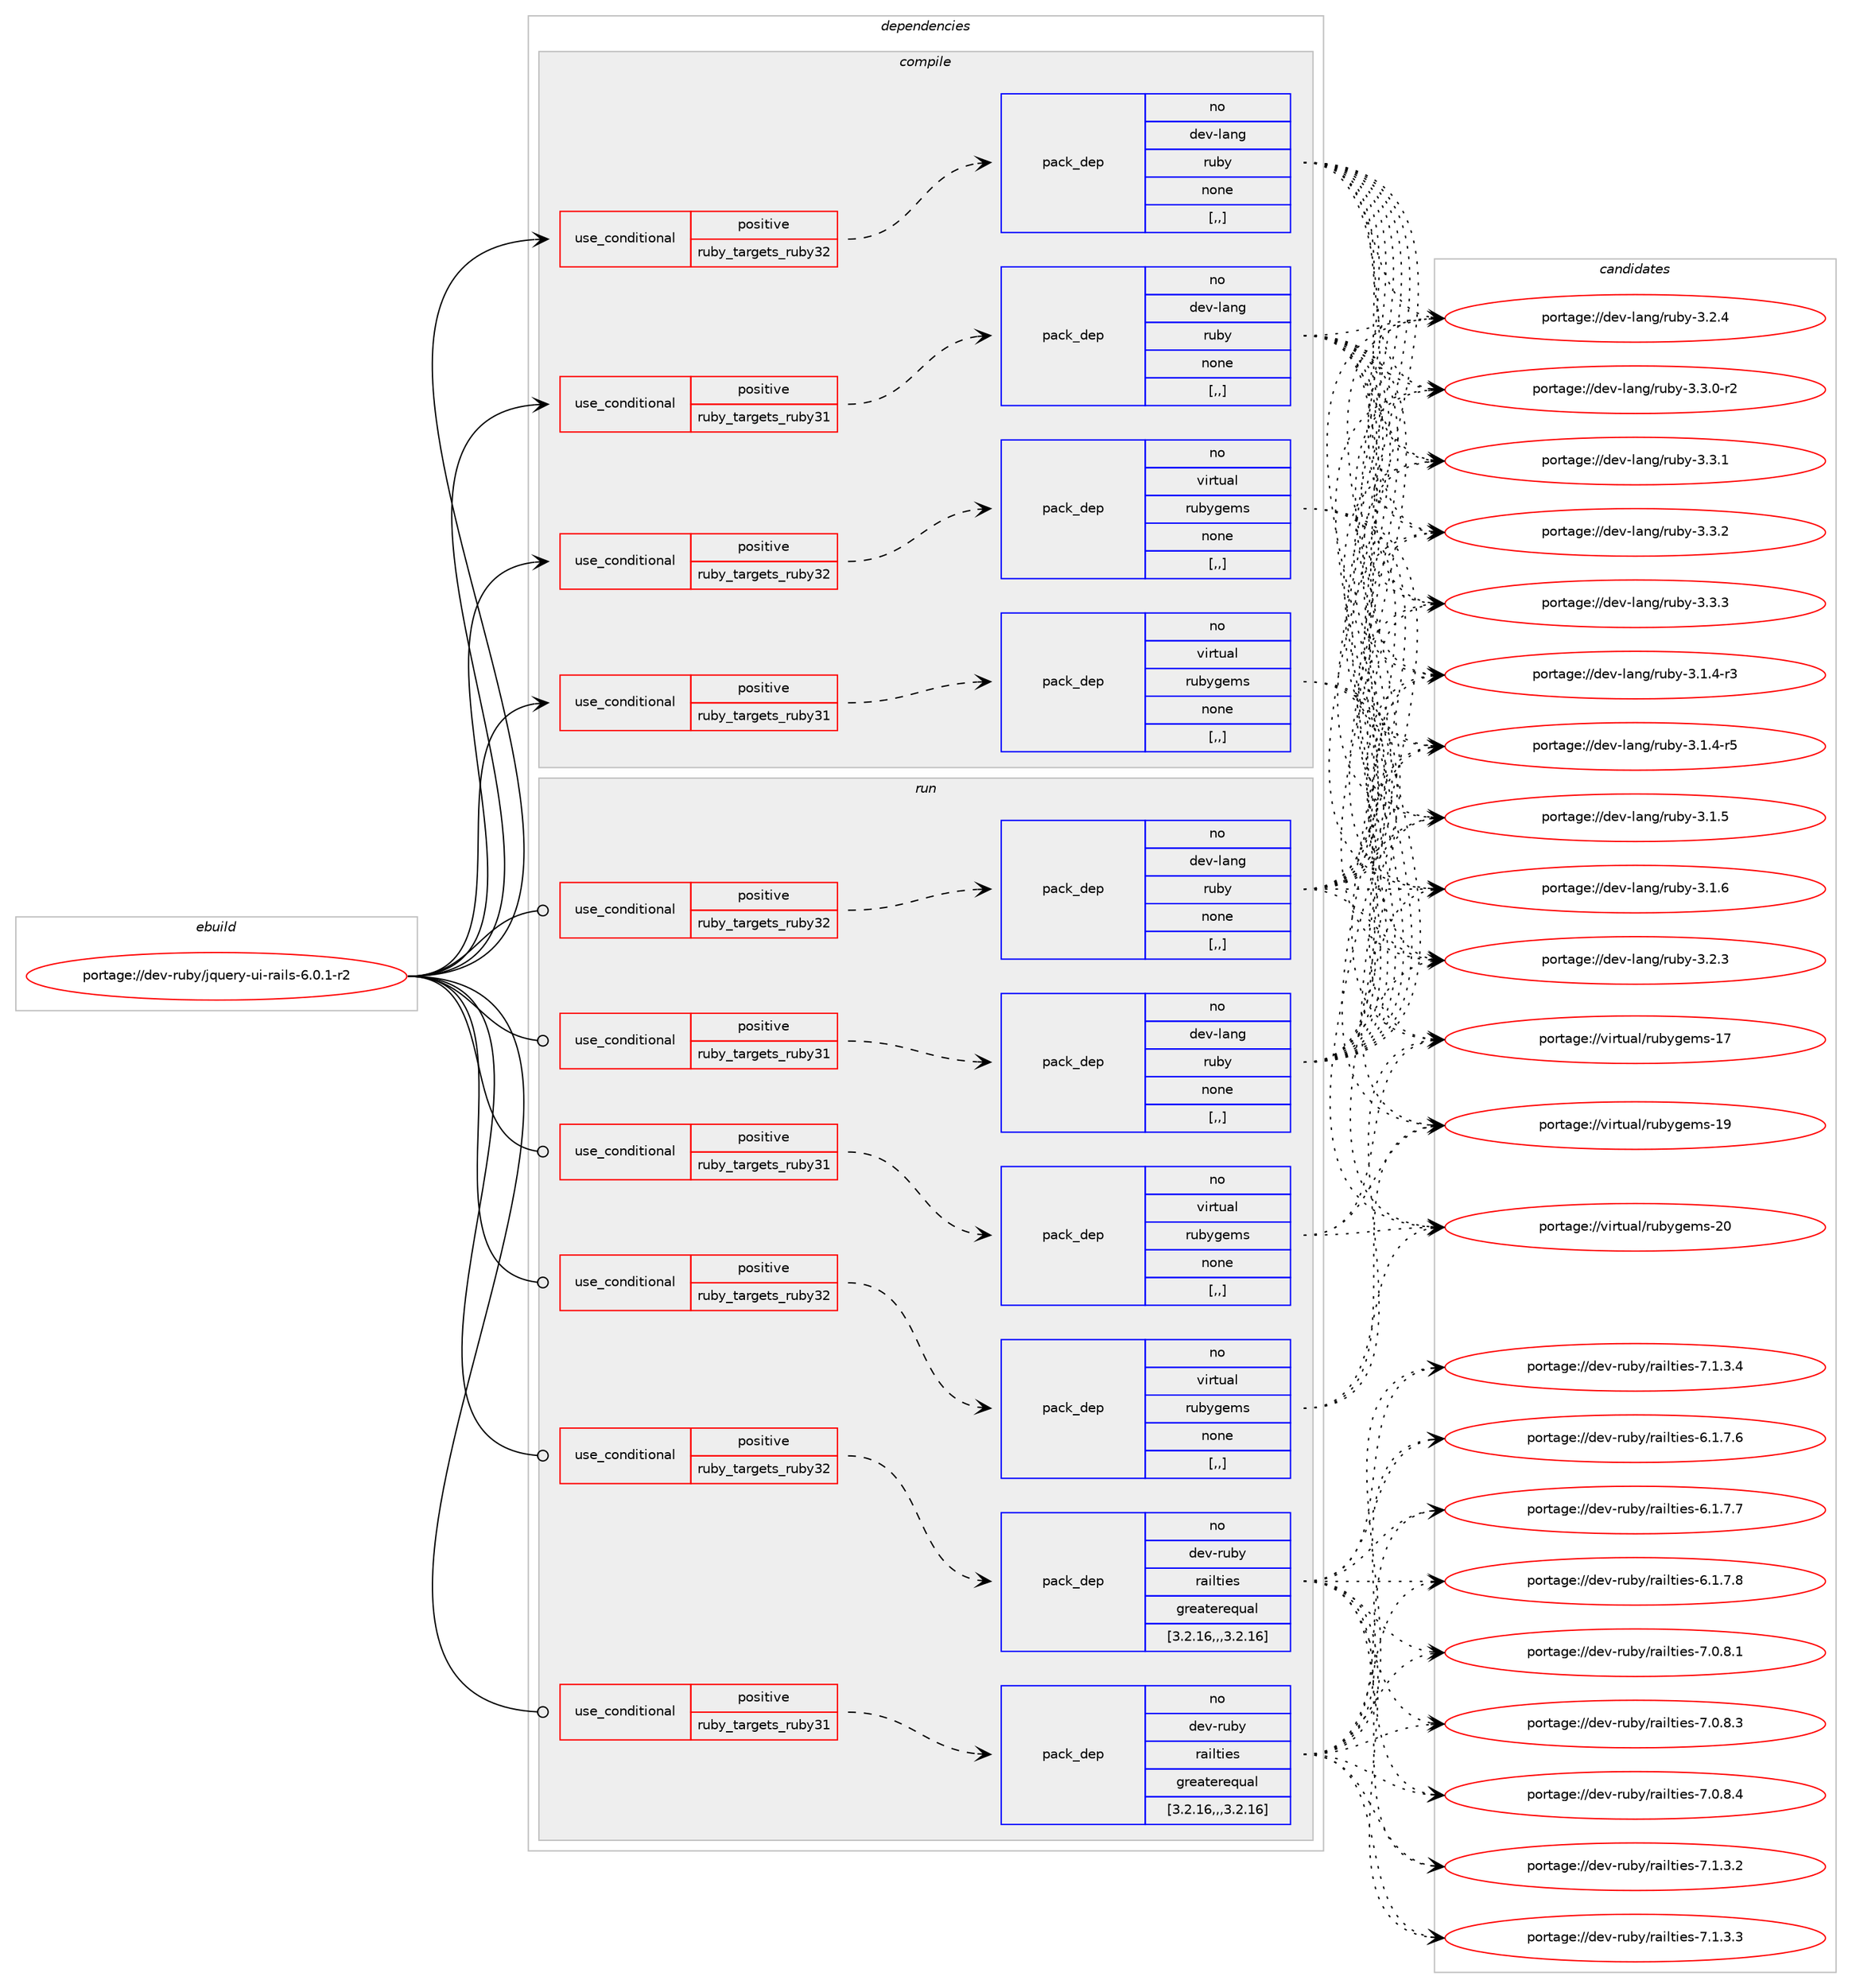 digraph prolog {

# *************
# Graph options
# *************

newrank=true;
concentrate=true;
compound=true;
graph [rankdir=LR,fontname=Helvetica,fontsize=10,ranksep=1.5];#, ranksep=2.5, nodesep=0.2];
edge  [arrowhead=vee];
node  [fontname=Helvetica,fontsize=10];

# **********
# The ebuild
# **********

subgraph cluster_leftcol {
color=gray;
rank=same;
label=<<i>ebuild</i>>;
id [label="portage://dev-ruby/jquery-ui-rails-6.0.1-r2", color=red, width=4, href="../dev-ruby/jquery-ui-rails-6.0.1-r2.svg"];
}

# ****************
# The dependencies
# ****************

subgraph cluster_midcol {
color=gray;
label=<<i>dependencies</i>>;
subgraph cluster_compile {
fillcolor="#eeeeee";
style=filled;
label=<<i>compile</i>>;
subgraph cond48232 {
dependency183673 [label=<<TABLE BORDER="0" CELLBORDER="1" CELLSPACING="0" CELLPADDING="4"><TR><TD ROWSPAN="3" CELLPADDING="10">use_conditional</TD></TR><TR><TD>positive</TD></TR><TR><TD>ruby_targets_ruby31</TD></TR></TABLE>>, shape=none, color=red];
subgraph pack134138 {
dependency183674 [label=<<TABLE BORDER="0" CELLBORDER="1" CELLSPACING="0" CELLPADDING="4" WIDTH="220"><TR><TD ROWSPAN="6" CELLPADDING="30">pack_dep</TD></TR><TR><TD WIDTH="110">no</TD></TR><TR><TD>dev-lang</TD></TR><TR><TD>ruby</TD></TR><TR><TD>none</TD></TR><TR><TD>[,,]</TD></TR></TABLE>>, shape=none, color=blue];
}
dependency183673:e -> dependency183674:w [weight=20,style="dashed",arrowhead="vee"];
}
id:e -> dependency183673:w [weight=20,style="solid",arrowhead="vee"];
subgraph cond48233 {
dependency183675 [label=<<TABLE BORDER="0" CELLBORDER="1" CELLSPACING="0" CELLPADDING="4"><TR><TD ROWSPAN="3" CELLPADDING="10">use_conditional</TD></TR><TR><TD>positive</TD></TR><TR><TD>ruby_targets_ruby31</TD></TR></TABLE>>, shape=none, color=red];
subgraph pack134139 {
dependency183676 [label=<<TABLE BORDER="0" CELLBORDER="1" CELLSPACING="0" CELLPADDING="4" WIDTH="220"><TR><TD ROWSPAN="6" CELLPADDING="30">pack_dep</TD></TR><TR><TD WIDTH="110">no</TD></TR><TR><TD>virtual</TD></TR><TR><TD>rubygems</TD></TR><TR><TD>none</TD></TR><TR><TD>[,,]</TD></TR></TABLE>>, shape=none, color=blue];
}
dependency183675:e -> dependency183676:w [weight=20,style="dashed",arrowhead="vee"];
}
id:e -> dependency183675:w [weight=20,style="solid",arrowhead="vee"];
subgraph cond48234 {
dependency183677 [label=<<TABLE BORDER="0" CELLBORDER="1" CELLSPACING="0" CELLPADDING="4"><TR><TD ROWSPAN="3" CELLPADDING="10">use_conditional</TD></TR><TR><TD>positive</TD></TR><TR><TD>ruby_targets_ruby32</TD></TR></TABLE>>, shape=none, color=red];
subgraph pack134140 {
dependency183678 [label=<<TABLE BORDER="0" CELLBORDER="1" CELLSPACING="0" CELLPADDING="4" WIDTH="220"><TR><TD ROWSPAN="6" CELLPADDING="30">pack_dep</TD></TR><TR><TD WIDTH="110">no</TD></TR><TR><TD>dev-lang</TD></TR><TR><TD>ruby</TD></TR><TR><TD>none</TD></TR><TR><TD>[,,]</TD></TR></TABLE>>, shape=none, color=blue];
}
dependency183677:e -> dependency183678:w [weight=20,style="dashed",arrowhead="vee"];
}
id:e -> dependency183677:w [weight=20,style="solid",arrowhead="vee"];
subgraph cond48235 {
dependency183679 [label=<<TABLE BORDER="0" CELLBORDER="1" CELLSPACING="0" CELLPADDING="4"><TR><TD ROWSPAN="3" CELLPADDING="10">use_conditional</TD></TR><TR><TD>positive</TD></TR><TR><TD>ruby_targets_ruby32</TD></TR></TABLE>>, shape=none, color=red];
subgraph pack134141 {
dependency183680 [label=<<TABLE BORDER="0" CELLBORDER="1" CELLSPACING="0" CELLPADDING="4" WIDTH="220"><TR><TD ROWSPAN="6" CELLPADDING="30">pack_dep</TD></TR><TR><TD WIDTH="110">no</TD></TR><TR><TD>virtual</TD></TR><TR><TD>rubygems</TD></TR><TR><TD>none</TD></TR><TR><TD>[,,]</TD></TR></TABLE>>, shape=none, color=blue];
}
dependency183679:e -> dependency183680:w [weight=20,style="dashed",arrowhead="vee"];
}
id:e -> dependency183679:w [weight=20,style="solid",arrowhead="vee"];
}
subgraph cluster_compileandrun {
fillcolor="#eeeeee";
style=filled;
label=<<i>compile and run</i>>;
}
subgraph cluster_run {
fillcolor="#eeeeee";
style=filled;
label=<<i>run</i>>;
subgraph cond48236 {
dependency183681 [label=<<TABLE BORDER="0" CELLBORDER="1" CELLSPACING="0" CELLPADDING="4"><TR><TD ROWSPAN="3" CELLPADDING="10">use_conditional</TD></TR><TR><TD>positive</TD></TR><TR><TD>ruby_targets_ruby31</TD></TR></TABLE>>, shape=none, color=red];
subgraph pack134142 {
dependency183682 [label=<<TABLE BORDER="0" CELLBORDER="1" CELLSPACING="0" CELLPADDING="4" WIDTH="220"><TR><TD ROWSPAN="6" CELLPADDING="30">pack_dep</TD></TR><TR><TD WIDTH="110">no</TD></TR><TR><TD>dev-lang</TD></TR><TR><TD>ruby</TD></TR><TR><TD>none</TD></TR><TR><TD>[,,]</TD></TR></TABLE>>, shape=none, color=blue];
}
dependency183681:e -> dependency183682:w [weight=20,style="dashed",arrowhead="vee"];
}
id:e -> dependency183681:w [weight=20,style="solid",arrowhead="odot"];
subgraph cond48237 {
dependency183683 [label=<<TABLE BORDER="0" CELLBORDER="1" CELLSPACING="0" CELLPADDING="4"><TR><TD ROWSPAN="3" CELLPADDING="10">use_conditional</TD></TR><TR><TD>positive</TD></TR><TR><TD>ruby_targets_ruby31</TD></TR></TABLE>>, shape=none, color=red];
subgraph pack134143 {
dependency183684 [label=<<TABLE BORDER="0" CELLBORDER="1" CELLSPACING="0" CELLPADDING="4" WIDTH="220"><TR><TD ROWSPAN="6" CELLPADDING="30">pack_dep</TD></TR><TR><TD WIDTH="110">no</TD></TR><TR><TD>dev-ruby</TD></TR><TR><TD>railties</TD></TR><TR><TD>greaterequal</TD></TR><TR><TD>[3.2.16,,,3.2.16]</TD></TR></TABLE>>, shape=none, color=blue];
}
dependency183683:e -> dependency183684:w [weight=20,style="dashed",arrowhead="vee"];
}
id:e -> dependency183683:w [weight=20,style="solid",arrowhead="odot"];
subgraph cond48238 {
dependency183685 [label=<<TABLE BORDER="0" CELLBORDER="1" CELLSPACING="0" CELLPADDING="4"><TR><TD ROWSPAN="3" CELLPADDING="10">use_conditional</TD></TR><TR><TD>positive</TD></TR><TR><TD>ruby_targets_ruby31</TD></TR></TABLE>>, shape=none, color=red];
subgraph pack134144 {
dependency183686 [label=<<TABLE BORDER="0" CELLBORDER="1" CELLSPACING="0" CELLPADDING="4" WIDTH="220"><TR><TD ROWSPAN="6" CELLPADDING="30">pack_dep</TD></TR><TR><TD WIDTH="110">no</TD></TR><TR><TD>virtual</TD></TR><TR><TD>rubygems</TD></TR><TR><TD>none</TD></TR><TR><TD>[,,]</TD></TR></TABLE>>, shape=none, color=blue];
}
dependency183685:e -> dependency183686:w [weight=20,style="dashed",arrowhead="vee"];
}
id:e -> dependency183685:w [weight=20,style="solid",arrowhead="odot"];
subgraph cond48239 {
dependency183687 [label=<<TABLE BORDER="0" CELLBORDER="1" CELLSPACING="0" CELLPADDING="4"><TR><TD ROWSPAN="3" CELLPADDING="10">use_conditional</TD></TR><TR><TD>positive</TD></TR><TR><TD>ruby_targets_ruby32</TD></TR></TABLE>>, shape=none, color=red];
subgraph pack134145 {
dependency183688 [label=<<TABLE BORDER="0" CELLBORDER="1" CELLSPACING="0" CELLPADDING="4" WIDTH="220"><TR><TD ROWSPAN="6" CELLPADDING="30">pack_dep</TD></TR><TR><TD WIDTH="110">no</TD></TR><TR><TD>dev-lang</TD></TR><TR><TD>ruby</TD></TR><TR><TD>none</TD></TR><TR><TD>[,,]</TD></TR></TABLE>>, shape=none, color=blue];
}
dependency183687:e -> dependency183688:w [weight=20,style="dashed",arrowhead="vee"];
}
id:e -> dependency183687:w [weight=20,style="solid",arrowhead="odot"];
subgraph cond48240 {
dependency183689 [label=<<TABLE BORDER="0" CELLBORDER="1" CELLSPACING="0" CELLPADDING="4"><TR><TD ROWSPAN="3" CELLPADDING="10">use_conditional</TD></TR><TR><TD>positive</TD></TR><TR><TD>ruby_targets_ruby32</TD></TR></TABLE>>, shape=none, color=red];
subgraph pack134146 {
dependency183690 [label=<<TABLE BORDER="0" CELLBORDER="1" CELLSPACING="0" CELLPADDING="4" WIDTH="220"><TR><TD ROWSPAN="6" CELLPADDING="30">pack_dep</TD></TR><TR><TD WIDTH="110">no</TD></TR><TR><TD>dev-ruby</TD></TR><TR><TD>railties</TD></TR><TR><TD>greaterequal</TD></TR><TR><TD>[3.2.16,,,3.2.16]</TD></TR></TABLE>>, shape=none, color=blue];
}
dependency183689:e -> dependency183690:w [weight=20,style="dashed",arrowhead="vee"];
}
id:e -> dependency183689:w [weight=20,style="solid",arrowhead="odot"];
subgraph cond48241 {
dependency183691 [label=<<TABLE BORDER="0" CELLBORDER="1" CELLSPACING="0" CELLPADDING="4"><TR><TD ROWSPAN="3" CELLPADDING="10">use_conditional</TD></TR><TR><TD>positive</TD></TR><TR><TD>ruby_targets_ruby32</TD></TR></TABLE>>, shape=none, color=red];
subgraph pack134147 {
dependency183692 [label=<<TABLE BORDER="0" CELLBORDER="1" CELLSPACING="0" CELLPADDING="4" WIDTH="220"><TR><TD ROWSPAN="6" CELLPADDING="30">pack_dep</TD></TR><TR><TD WIDTH="110">no</TD></TR><TR><TD>virtual</TD></TR><TR><TD>rubygems</TD></TR><TR><TD>none</TD></TR><TR><TD>[,,]</TD></TR></TABLE>>, shape=none, color=blue];
}
dependency183691:e -> dependency183692:w [weight=20,style="dashed",arrowhead="vee"];
}
id:e -> dependency183691:w [weight=20,style="solid",arrowhead="odot"];
}
}

# **************
# The candidates
# **************

subgraph cluster_choices {
rank=same;
color=gray;
label=<<i>candidates</i>>;

subgraph choice134138 {
color=black;
nodesep=1;
choice100101118451089711010347114117981214551464946524511451 [label="portage://dev-lang/ruby-3.1.4-r3", color=red, width=4,href="../dev-lang/ruby-3.1.4-r3.svg"];
choice100101118451089711010347114117981214551464946524511453 [label="portage://dev-lang/ruby-3.1.4-r5", color=red, width=4,href="../dev-lang/ruby-3.1.4-r5.svg"];
choice10010111845108971101034711411798121455146494653 [label="portage://dev-lang/ruby-3.1.5", color=red, width=4,href="../dev-lang/ruby-3.1.5.svg"];
choice10010111845108971101034711411798121455146494654 [label="portage://dev-lang/ruby-3.1.6", color=red, width=4,href="../dev-lang/ruby-3.1.6.svg"];
choice10010111845108971101034711411798121455146504651 [label="portage://dev-lang/ruby-3.2.3", color=red, width=4,href="../dev-lang/ruby-3.2.3.svg"];
choice10010111845108971101034711411798121455146504652 [label="portage://dev-lang/ruby-3.2.4", color=red, width=4,href="../dev-lang/ruby-3.2.4.svg"];
choice100101118451089711010347114117981214551465146484511450 [label="portage://dev-lang/ruby-3.3.0-r2", color=red, width=4,href="../dev-lang/ruby-3.3.0-r2.svg"];
choice10010111845108971101034711411798121455146514649 [label="portage://dev-lang/ruby-3.3.1", color=red, width=4,href="../dev-lang/ruby-3.3.1.svg"];
choice10010111845108971101034711411798121455146514650 [label="portage://dev-lang/ruby-3.3.2", color=red, width=4,href="../dev-lang/ruby-3.3.2.svg"];
choice10010111845108971101034711411798121455146514651 [label="portage://dev-lang/ruby-3.3.3", color=red, width=4,href="../dev-lang/ruby-3.3.3.svg"];
dependency183674:e -> choice100101118451089711010347114117981214551464946524511451:w [style=dotted,weight="100"];
dependency183674:e -> choice100101118451089711010347114117981214551464946524511453:w [style=dotted,weight="100"];
dependency183674:e -> choice10010111845108971101034711411798121455146494653:w [style=dotted,weight="100"];
dependency183674:e -> choice10010111845108971101034711411798121455146494654:w [style=dotted,weight="100"];
dependency183674:e -> choice10010111845108971101034711411798121455146504651:w [style=dotted,weight="100"];
dependency183674:e -> choice10010111845108971101034711411798121455146504652:w [style=dotted,weight="100"];
dependency183674:e -> choice100101118451089711010347114117981214551465146484511450:w [style=dotted,weight="100"];
dependency183674:e -> choice10010111845108971101034711411798121455146514649:w [style=dotted,weight="100"];
dependency183674:e -> choice10010111845108971101034711411798121455146514650:w [style=dotted,weight="100"];
dependency183674:e -> choice10010111845108971101034711411798121455146514651:w [style=dotted,weight="100"];
}
subgraph choice134139 {
color=black;
nodesep=1;
choice118105114116117971084711411798121103101109115454955 [label="portage://virtual/rubygems-17", color=red, width=4,href="../virtual/rubygems-17.svg"];
choice118105114116117971084711411798121103101109115454957 [label="portage://virtual/rubygems-19", color=red, width=4,href="../virtual/rubygems-19.svg"];
choice118105114116117971084711411798121103101109115455048 [label="portage://virtual/rubygems-20", color=red, width=4,href="../virtual/rubygems-20.svg"];
dependency183676:e -> choice118105114116117971084711411798121103101109115454955:w [style=dotted,weight="100"];
dependency183676:e -> choice118105114116117971084711411798121103101109115454957:w [style=dotted,weight="100"];
dependency183676:e -> choice118105114116117971084711411798121103101109115455048:w [style=dotted,weight="100"];
}
subgraph choice134140 {
color=black;
nodesep=1;
choice100101118451089711010347114117981214551464946524511451 [label="portage://dev-lang/ruby-3.1.4-r3", color=red, width=4,href="../dev-lang/ruby-3.1.4-r3.svg"];
choice100101118451089711010347114117981214551464946524511453 [label="portage://dev-lang/ruby-3.1.4-r5", color=red, width=4,href="../dev-lang/ruby-3.1.4-r5.svg"];
choice10010111845108971101034711411798121455146494653 [label="portage://dev-lang/ruby-3.1.5", color=red, width=4,href="../dev-lang/ruby-3.1.5.svg"];
choice10010111845108971101034711411798121455146494654 [label="portage://dev-lang/ruby-3.1.6", color=red, width=4,href="../dev-lang/ruby-3.1.6.svg"];
choice10010111845108971101034711411798121455146504651 [label="portage://dev-lang/ruby-3.2.3", color=red, width=4,href="../dev-lang/ruby-3.2.3.svg"];
choice10010111845108971101034711411798121455146504652 [label="portage://dev-lang/ruby-3.2.4", color=red, width=4,href="../dev-lang/ruby-3.2.4.svg"];
choice100101118451089711010347114117981214551465146484511450 [label="portage://dev-lang/ruby-3.3.0-r2", color=red, width=4,href="../dev-lang/ruby-3.3.0-r2.svg"];
choice10010111845108971101034711411798121455146514649 [label="portage://dev-lang/ruby-3.3.1", color=red, width=4,href="../dev-lang/ruby-3.3.1.svg"];
choice10010111845108971101034711411798121455146514650 [label="portage://dev-lang/ruby-3.3.2", color=red, width=4,href="../dev-lang/ruby-3.3.2.svg"];
choice10010111845108971101034711411798121455146514651 [label="portage://dev-lang/ruby-3.3.3", color=red, width=4,href="../dev-lang/ruby-3.3.3.svg"];
dependency183678:e -> choice100101118451089711010347114117981214551464946524511451:w [style=dotted,weight="100"];
dependency183678:e -> choice100101118451089711010347114117981214551464946524511453:w [style=dotted,weight="100"];
dependency183678:e -> choice10010111845108971101034711411798121455146494653:w [style=dotted,weight="100"];
dependency183678:e -> choice10010111845108971101034711411798121455146494654:w [style=dotted,weight="100"];
dependency183678:e -> choice10010111845108971101034711411798121455146504651:w [style=dotted,weight="100"];
dependency183678:e -> choice10010111845108971101034711411798121455146504652:w [style=dotted,weight="100"];
dependency183678:e -> choice100101118451089711010347114117981214551465146484511450:w [style=dotted,weight="100"];
dependency183678:e -> choice10010111845108971101034711411798121455146514649:w [style=dotted,weight="100"];
dependency183678:e -> choice10010111845108971101034711411798121455146514650:w [style=dotted,weight="100"];
dependency183678:e -> choice10010111845108971101034711411798121455146514651:w [style=dotted,weight="100"];
}
subgraph choice134141 {
color=black;
nodesep=1;
choice118105114116117971084711411798121103101109115454955 [label="portage://virtual/rubygems-17", color=red, width=4,href="../virtual/rubygems-17.svg"];
choice118105114116117971084711411798121103101109115454957 [label="portage://virtual/rubygems-19", color=red, width=4,href="../virtual/rubygems-19.svg"];
choice118105114116117971084711411798121103101109115455048 [label="portage://virtual/rubygems-20", color=red, width=4,href="../virtual/rubygems-20.svg"];
dependency183680:e -> choice118105114116117971084711411798121103101109115454955:w [style=dotted,weight="100"];
dependency183680:e -> choice118105114116117971084711411798121103101109115454957:w [style=dotted,weight="100"];
dependency183680:e -> choice118105114116117971084711411798121103101109115455048:w [style=dotted,weight="100"];
}
subgraph choice134142 {
color=black;
nodesep=1;
choice100101118451089711010347114117981214551464946524511451 [label="portage://dev-lang/ruby-3.1.4-r3", color=red, width=4,href="../dev-lang/ruby-3.1.4-r3.svg"];
choice100101118451089711010347114117981214551464946524511453 [label="portage://dev-lang/ruby-3.1.4-r5", color=red, width=4,href="../dev-lang/ruby-3.1.4-r5.svg"];
choice10010111845108971101034711411798121455146494653 [label="portage://dev-lang/ruby-3.1.5", color=red, width=4,href="../dev-lang/ruby-3.1.5.svg"];
choice10010111845108971101034711411798121455146494654 [label="portage://dev-lang/ruby-3.1.6", color=red, width=4,href="../dev-lang/ruby-3.1.6.svg"];
choice10010111845108971101034711411798121455146504651 [label="portage://dev-lang/ruby-3.2.3", color=red, width=4,href="../dev-lang/ruby-3.2.3.svg"];
choice10010111845108971101034711411798121455146504652 [label="portage://dev-lang/ruby-3.2.4", color=red, width=4,href="../dev-lang/ruby-3.2.4.svg"];
choice100101118451089711010347114117981214551465146484511450 [label="portage://dev-lang/ruby-3.3.0-r2", color=red, width=4,href="../dev-lang/ruby-3.3.0-r2.svg"];
choice10010111845108971101034711411798121455146514649 [label="portage://dev-lang/ruby-3.3.1", color=red, width=4,href="../dev-lang/ruby-3.3.1.svg"];
choice10010111845108971101034711411798121455146514650 [label="portage://dev-lang/ruby-3.3.2", color=red, width=4,href="../dev-lang/ruby-3.3.2.svg"];
choice10010111845108971101034711411798121455146514651 [label="portage://dev-lang/ruby-3.3.3", color=red, width=4,href="../dev-lang/ruby-3.3.3.svg"];
dependency183682:e -> choice100101118451089711010347114117981214551464946524511451:w [style=dotted,weight="100"];
dependency183682:e -> choice100101118451089711010347114117981214551464946524511453:w [style=dotted,weight="100"];
dependency183682:e -> choice10010111845108971101034711411798121455146494653:w [style=dotted,weight="100"];
dependency183682:e -> choice10010111845108971101034711411798121455146494654:w [style=dotted,weight="100"];
dependency183682:e -> choice10010111845108971101034711411798121455146504651:w [style=dotted,weight="100"];
dependency183682:e -> choice10010111845108971101034711411798121455146504652:w [style=dotted,weight="100"];
dependency183682:e -> choice100101118451089711010347114117981214551465146484511450:w [style=dotted,weight="100"];
dependency183682:e -> choice10010111845108971101034711411798121455146514649:w [style=dotted,weight="100"];
dependency183682:e -> choice10010111845108971101034711411798121455146514650:w [style=dotted,weight="100"];
dependency183682:e -> choice10010111845108971101034711411798121455146514651:w [style=dotted,weight="100"];
}
subgraph choice134143 {
color=black;
nodesep=1;
choice100101118451141179812147114971051081161051011154554464946554654 [label="portage://dev-ruby/railties-6.1.7.6", color=red, width=4,href="../dev-ruby/railties-6.1.7.6.svg"];
choice100101118451141179812147114971051081161051011154554464946554655 [label="portage://dev-ruby/railties-6.1.7.7", color=red, width=4,href="../dev-ruby/railties-6.1.7.7.svg"];
choice100101118451141179812147114971051081161051011154554464946554656 [label="portage://dev-ruby/railties-6.1.7.8", color=red, width=4,href="../dev-ruby/railties-6.1.7.8.svg"];
choice100101118451141179812147114971051081161051011154555464846564649 [label="portage://dev-ruby/railties-7.0.8.1", color=red, width=4,href="../dev-ruby/railties-7.0.8.1.svg"];
choice100101118451141179812147114971051081161051011154555464846564651 [label="portage://dev-ruby/railties-7.0.8.3", color=red, width=4,href="../dev-ruby/railties-7.0.8.3.svg"];
choice100101118451141179812147114971051081161051011154555464846564652 [label="portage://dev-ruby/railties-7.0.8.4", color=red, width=4,href="../dev-ruby/railties-7.0.8.4.svg"];
choice100101118451141179812147114971051081161051011154555464946514650 [label="portage://dev-ruby/railties-7.1.3.2", color=red, width=4,href="../dev-ruby/railties-7.1.3.2.svg"];
choice100101118451141179812147114971051081161051011154555464946514651 [label="portage://dev-ruby/railties-7.1.3.3", color=red, width=4,href="../dev-ruby/railties-7.1.3.3.svg"];
choice100101118451141179812147114971051081161051011154555464946514652 [label="portage://dev-ruby/railties-7.1.3.4", color=red, width=4,href="../dev-ruby/railties-7.1.3.4.svg"];
dependency183684:e -> choice100101118451141179812147114971051081161051011154554464946554654:w [style=dotted,weight="100"];
dependency183684:e -> choice100101118451141179812147114971051081161051011154554464946554655:w [style=dotted,weight="100"];
dependency183684:e -> choice100101118451141179812147114971051081161051011154554464946554656:w [style=dotted,weight="100"];
dependency183684:e -> choice100101118451141179812147114971051081161051011154555464846564649:w [style=dotted,weight="100"];
dependency183684:e -> choice100101118451141179812147114971051081161051011154555464846564651:w [style=dotted,weight="100"];
dependency183684:e -> choice100101118451141179812147114971051081161051011154555464846564652:w [style=dotted,weight="100"];
dependency183684:e -> choice100101118451141179812147114971051081161051011154555464946514650:w [style=dotted,weight="100"];
dependency183684:e -> choice100101118451141179812147114971051081161051011154555464946514651:w [style=dotted,weight="100"];
dependency183684:e -> choice100101118451141179812147114971051081161051011154555464946514652:w [style=dotted,weight="100"];
}
subgraph choice134144 {
color=black;
nodesep=1;
choice118105114116117971084711411798121103101109115454955 [label="portage://virtual/rubygems-17", color=red, width=4,href="../virtual/rubygems-17.svg"];
choice118105114116117971084711411798121103101109115454957 [label="portage://virtual/rubygems-19", color=red, width=4,href="../virtual/rubygems-19.svg"];
choice118105114116117971084711411798121103101109115455048 [label="portage://virtual/rubygems-20", color=red, width=4,href="../virtual/rubygems-20.svg"];
dependency183686:e -> choice118105114116117971084711411798121103101109115454955:w [style=dotted,weight="100"];
dependency183686:e -> choice118105114116117971084711411798121103101109115454957:w [style=dotted,weight="100"];
dependency183686:e -> choice118105114116117971084711411798121103101109115455048:w [style=dotted,weight="100"];
}
subgraph choice134145 {
color=black;
nodesep=1;
choice100101118451089711010347114117981214551464946524511451 [label="portage://dev-lang/ruby-3.1.4-r3", color=red, width=4,href="../dev-lang/ruby-3.1.4-r3.svg"];
choice100101118451089711010347114117981214551464946524511453 [label="portage://dev-lang/ruby-3.1.4-r5", color=red, width=4,href="../dev-lang/ruby-3.1.4-r5.svg"];
choice10010111845108971101034711411798121455146494653 [label="portage://dev-lang/ruby-3.1.5", color=red, width=4,href="../dev-lang/ruby-3.1.5.svg"];
choice10010111845108971101034711411798121455146494654 [label="portage://dev-lang/ruby-3.1.6", color=red, width=4,href="../dev-lang/ruby-3.1.6.svg"];
choice10010111845108971101034711411798121455146504651 [label="portage://dev-lang/ruby-3.2.3", color=red, width=4,href="../dev-lang/ruby-3.2.3.svg"];
choice10010111845108971101034711411798121455146504652 [label="portage://dev-lang/ruby-3.2.4", color=red, width=4,href="../dev-lang/ruby-3.2.4.svg"];
choice100101118451089711010347114117981214551465146484511450 [label="portage://dev-lang/ruby-3.3.0-r2", color=red, width=4,href="../dev-lang/ruby-3.3.0-r2.svg"];
choice10010111845108971101034711411798121455146514649 [label="portage://dev-lang/ruby-3.3.1", color=red, width=4,href="../dev-lang/ruby-3.3.1.svg"];
choice10010111845108971101034711411798121455146514650 [label="portage://dev-lang/ruby-3.3.2", color=red, width=4,href="../dev-lang/ruby-3.3.2.svg"];
choice10010111845108971101034711411798121455146514651 [label="portage://dev-lang/ruby-3.3.3", color=red, width=4,href="../dev-lang/ruby-3.3.3.svg"];
dependency183688:e -> choice100101118451089711010347114117981214551464946524511451:w [style=dotted,weight="100"];
dependency183688:e -> choice100101118451089711010347114117981214551464946524511453:w [style=dotted,weight="100"];
dependency183688:e -> choice10010111845108971101034711411798121455146494653:w [style=dotted,weight="100"];
dependency183688:e -> choice10010111845108971101034711411798121455146494654:w [style=dotted,weight="100"];
dependency183688:e -> choice10010111845108971101034711411798121455146504651:w [style=dotted,weight="100"];
dependency183688:e -> choice10010111845108971101034711411798121455146504652:w [style=dotted,weight="100"];
dependency183688:e -> choice100101118451089711010347114117981214551465146484511450:w [style=dotted,weight="100"];
dependency183688:e -> choice10010111845108971101034711411798121455146514649:w [style=dotted,weight="100"];
dependency183688:e -> choice10010111845108971101034711411798121455146514650:w [style=dotted,weight="100"];
dependency183688:e -> choice10010111845108971101034711411798121455146514651:w [style=dotted,weight="100"];
}
subgraph choice134146 {
color=black;
nodesep=1;
choice100101118451141179812147114971051081161051011154554464946554654 [label="portage://dev-ruby/railties-6.1.7.6", color=red, width=4,href="../dev-ruby/railties-6.1.7.6.svg"];
choice100101118451141179812147114971051081161051011154554464946554655 [label="portage://dev-ruby/railties-6.1.7.7", color=red, width=4,href="../dev-ruby/railties-6.1.7.7.svg"];
choice100101118451141179812147114971051081161051011154554464946554656 [label="portage://dev-ruby/railties-6.1.7.8", color=red, width=4,href="../dev-ruby/railties-6.1.7.8.svg"];
choice100101118451141179812147114971051081161051011154555464846564649 [label="portage://dev-ruby/railties-7.0.8.1", color=red, width=4,href="../dev-ruby/railties-7.0.8.1.svg"];
choice100101118451141179812147114971051081161051011154555464846564651 [label="portage://dev-ruby/railties-7.0.8.3", color=red, width=4,href="../dev-ruby/railties-7.0.8.3.svg"];
choice100101118451141179812147114971051081161051011154555464846564652 [label="portage://dev-ruby/railties-7.0.8.4", color=red, width=4,href="../dev-ruby/railties-7.0.8.4.svg"];
choice100101118451141179812147114971051081161051011154555464946514650 [label="portage://dev-ruby/railties-7.1.3.2", color=red, width=4,href="../dev-ruby/railties-7.1.3.2.svg"];
choice100101118451141179812147114971051081161051011154555464946514651 [label="portage://dev-ruby/railties-7.1.3.3", color=red, width=4,href="../dev-ruby/railties-7.1.3.3.svg"];
choice100101118451141179812147114971051081161051011154555464946514652 [label="portage://dev-ruby/railties-7.1.3.4", color=red, width=4,href="../dev-ruby/railties-7.1.3.4.svg"];
dependency183690:e -> choice100101118451141179812147114971051081161051011154554464946554654:w [style=dotted,weight="100"];
dependency183690:e -> choice100101118451141179812147114971051081161051011154554464946554655:w [style=dotted,weight="100"];
dependency183690:e -> choice100101118451141179812147114971051081161051011154554464946554656:w [style=dotted,weight="100"];
dependency183690:e -> choice100101118451141179812147114971051081161051011154555464846564649:w [style=dotted,weight="100"];
dependency183690:e -> choice100101118451141179812147114971051081161051011154555464846564651:w [style=dotted,weight="100"];
dependency183690:e -> choice100101118451141179812147114971051081161051011154555464846564652:w [style=dotted,weight="100"];
dependency183690:e -> choice100101118451141179812147114971051081161051011154555464946514650:w [style=dotted,weight="100"];
dependency183690:e -> choice100101118451141179812147114971051081161051011154555464946514651:w [style=dotted,weight="100"];
dependency183690:e -> choice100101118451141179812147114971051081161051011154555464946514652:w [style=dotted,weight="100"];
}
subgraph choice134147 {
color=black;
nodesep=1;
choice118105114116117971084711411798121103101109115454955 [label="portage://virtual/rubygems-17", color=red, width=4,href="../virtual/rubygems-17.svg"];
choice118105114116117971084711411798121103101109115454957 [label="portage://virtual/rubygems-19", color=red, width=4,href="../virtual/rubygems-19.svg"];
choice118105114116117971084711411798121103101109115455048 [label="portage://virtual/rubygems-20", color=red, width=4,href="../virtual/rubygems-20.svg"];
dependency183692:e -> choice118105114116117971084711411798121103101109115454955:w [style=dotted,weight="100"];
dependency183692:e -> choice118105114116117971084711411798121103101109115454957:w [style=dotted,weight="100"];
dependency183692:e -> choice118105114116117971084711411798121103101109115455048:w [style=dotted,weight="100"];
}
}

}
